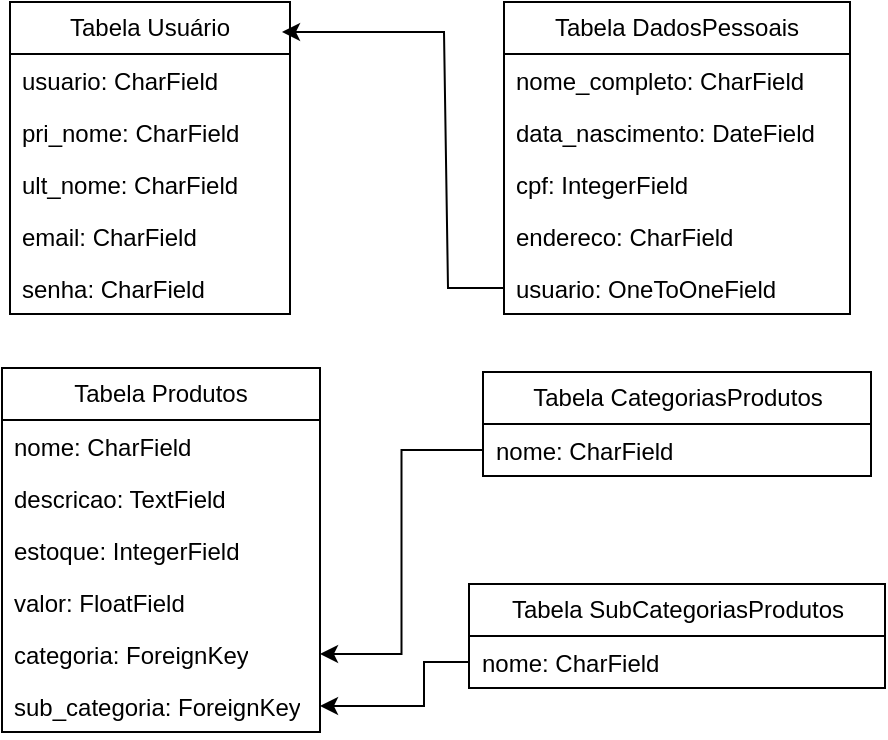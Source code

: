 <mxfile version="24.3.1" type="device">
  <diagram name="Página-1" id="iWNN3SrkNmbKM9wTryIM">
    <mxGraphModel dx="794" dy="462" grid="0" gridSize="10" guides="1" tooltips="1" connect="1" arrows="1" fold="1" page="1" pageScale="1" pageWidth="827" pageHeight="1169" math="0" shadow="0">
      <root>
        <mxCell id="0" />
        <mxCell id="1" parent="0" />
        <mxCell id="tX0xH6fjhVIFUlUsR6Wg-1" value="&lt;div&gt;Tabela Usuário&lt;/div&gt;" style="swimlane;fontStyle=0;childLayout=stackLayout;horizontal=1;startSize=26;fillColor=none;horizontalStack=0;resizeParent=1;resizeParentMax=0;resizeLast=0;collapsible=1;marginBottom=0;whiteSpace=wrap;html=1;" vertex="1" parent="1">
          <mxGeometry x="70" y="132" width="140" height="156" as="geometry" />
        </mxCell>
        <mxCell id="tX0xH6fjhVIFUlUsR6Wg-2" value="usuario: CharField" style="text;strokeColor=none;fillColor=none;align=left;verticalAlign=top;spacingLeft=4;spacingRight=4;overflow=hidden;rotatable=0;points=[[0,0.5],[1,0.5]];portConstraint=eastwest;whiteSpace=wrap;html=1;" vertex="1" parent="tX0xH6fjhVIFUlUsR6Wg-1">
          <mxGeometry y="26" width="140" height="26" as="geometry" />
        </mxCell>
        <mxCell id="tX0xH6fjhVIFUlUsR6Wg-3" value="pri_nome: CharField" style="text;strokeColor=none;fillColor=none;align=left;verticalAlign=top;spacingLeft=4;spacingRight=4;overflow=hidden;rotatable=0;points=[[0,0.5],[1,0.5]];portConstraint=eastwest;whiteSpace=wrap;html=1;" vertex="1" parent="tX0xH6fjhVIFUlUsR6Wg-1">
          <mxGeometry y="52" width="140" height="26" as="geometry" />
        </mxCell>
        <mxCell id="tX0xH6fjhVIFUlUsR6Wg-5" value="ult_nome: CharField" style="text;strokeColor=none;fillColor=none;align=left;verticalAlign=top;spacingLeft=4;spacingRight=4;overflow=hidden;rotatable=0;points=[[0,0.5],[1,0.5]];portConstraint=eastwest;whiteSpace=wrap;html=1;" vertex="1" parent="tX0xH6fjhVIFUlUsR6Wg-1">
          <mxGeometry y="78" width="140" height="26" as="geometry" />
        </mxCell>
        <mxCell id="tX0xH6fjhVIFUlUsR6Wg-4" value="email: CharField" style="text;strokeColor=none;fillColor=none;align=left;verticalAlign=top;spacingLeft=4;spacingRight=4;overflow=hidden;rotatable=0;points=[[0,0.5],[1,0.5]];portConstraint=eastwest;whiteSpace=wrap;html=1;" vertex="1" parent="tX0xH6fjhVIFUlUsR6Wg-1">
          <mxGeometry y="104" width="140" height="26" as="geometry" />
        </mxCell>
        <mxCell id="tX0xH6fjhVIFUlUsR6Wg-6" value="senha: CharField" style="text;strokeColor=none;fillColor=none;align=left;verticalAlign=top;spacingLeft=4;spacingRight=4;overflow=hidden;rotatable=0;points=[[0,0.5],[1,0.5]];portConstraint=eastwest;whiteSpace=wrap;html=1;" vertex="1" parent="tX0xH6fjhVIFUlUsR6Wg-1">
          <mxGeometry y="130" width="140" height="26" as="geometry" />
        </mxCell>
        <mxCell id="tX0xH6fjhVIFUlUsR6Wg-7" value="Tabela DadosPessoais" style="swimlane;fontStyle=0;childLayout=stackLayout;horizontal=1;startSize=26;fillColor=none;horizontalStack=0;resizeParent=1;resizeParentMax=0;resizeLast=0;collapsible=1;marginBottom=0;whiteSpace=wrap;html=1;" vertex="1" parent="1">
          <mxGeometry x="317" y="132" width="173" height="156" as="geometry">
            <mxRectangle x="317" y="132" width="165" height="26" as="alternateBounds" />
          </mxGeometry>
        </mxCell>
        <mxCell id="tX0xH6fjhVIFUlUsR6Wg-8" value="nome_completo: CharField" style="text;strokeColor=none;fillColor=none;align=left;verticalAlign=top;spacingLeft=4;spacingRight=4;overflow=hidden;rotatable=0;points=[[0,0.5],[1,0.5]];portConstraint=eastwest;whiteSpace=wrap;html=1;" vertex="1" parent="tX0xH6fjhVIFUlUsR6Wg-7">
          <mxGeometry y="26" width="173" height="26" as="geometry" />
        </mxCell>
        <mxCell id="tX0xH6fjhVIFUlUsR6Wg-9" value="data_nascimento: DateField" style="text;strokeColor=none;fillColor=none;align=left;verticalAlign=top;spacingLeft=4;spacingRight=4;overflow=hidden;rotatable=0;points=[[0,0.5],[1,0.5]];portConstraint=eastwest;whiteSpace=wrap;html=1;" vertex="1" parent="tX0xH6fjhVIFUlUsR6Wg-7">
          <mxGeometry y="52" width="173" height="26" as="geometry" />
        </mxCell>
        <mxCell id="tX0xH6fjhVIFUlUsR6Wg-10" value="cpf: IntegerField" style="text;strokeColor=none;fillColor=none;align=left;verticalAlign=top;spacingLeft=4;spacingRight=4;overflow=hidden;rotatable=0;points=[[0,0.5],[1,0.5]];portConstraint=eastwest;whiteSpace=wrap;html=1;" vertex="1" parent="tX0xH6fjhVIFUlUsR6Wg-7">
          <mxGeometry y="78" width="173" height="26" as="geometry" />
        </mxCell>
        <mxCell id="tX0xH6fjhVIFUlUsR6Wg-11" value="endereco: CharField" style="text;strokeColor=none;fillColor=none;align=left;verticalAlign=top;spacingLeft=4;spacingRight=4;overflow=hidden;rotatable=0;points=[[0,0.5],[1,0.5]];portConstraint=eastwest;whiteSpace=wrap;html=1;" vertex="1" parent="tX0xH6fjhVIFUlUsR6Wg-7">
          <mxGeometry y="104" width="173" height="26" as="geometry" />
        </mxCell>
        <mxCell id="tX0xH6fjhVIFUlUsR6Wg-12" value="usuario: OneToOneField" style="text;strokeColor=none;fillColor=none;align=left;verticalAlign=top;spacingLeft=4;spacingRight=4;overflow=hidden;rotatable=0;points=[[0,0.5],[1,0.5]];portConstraint=eastwest;whiteSpace=wrap;html=1;" vertex="1" parent="tX0xH6fjhVIFUlUsR6Wg-7">
          <mxGeometry y="130" width="173" height="26" as="geometry" />
        </mxCell>
        <mxCell id="tX0xH6fjhVIFUlUsR6Wg-13" value="Tabela Produtos" style="swimlane;fontStyle=0;childLayout=stackLayout;horizontal=1;startSize=26;fillColor=none;horizontalStack=0;resizeParent=1;resizeParentMax=0;resizeLast=0;collapsible=1;marginBottom=0;whiteSpace=wrap;html=1;" vertex="1" parent="1">
          <mxGeometry x="66" y="315" width="159" height="182" as="geometry" />
        </mxCell>
        <mxCell id="tX0xH6fjhVIFUlUsR6Wg-14" value="nome: CharField" style="text;strokeColor=none;fillColor=none;align=left;verticalAlign=top;spacingLeft=4;spacingRight=4;overflow=hidden;rotatable=0;points=[[0,0.5],[1,0.5]];portConstraint=eastwest;whiteSpace=wrap;html=1;" vertex="1" parent="tX0xH6fjhVIFUlUsR6Wg-13">
          <mxGeometry y="26" width="159" height="26" as="geometry" />
        </mxCell>
        <mxCell id="tX0xH6fjhVIFUlUsR6Wg-15" value="descricao: TextField" style="text;strokeColor=none;fillColor=none;align=left;verticalAlign=top;spacingLeft=4;spacingRight=4;overflow=hidden;rotatable=0;points=[[0,0.5],[1,0.5]];portConstraint=eastwest;whiteSpace=wrap;html=1;" vertex="1" parent="tX0xH6fjhVIFUlUsR6Wg-13">
          <mxGeometry y="52" width="159" height="26" as="geometry" />
        </mxCell>
        <mxCell id="tX0xH6fjhVIFUlUsR6Wg-16" value="estoque: IntegerField" style="text;strokeColor=none;fillColor=none;align=left;verticalAlign=top;spacingLeft=4;spacingRight=4;overflow=hidden;rotatable=0;points=[[0,0.5],[1,0.5]];portConstraint=eastwest;whiteSpace=wrap;html=1;" vertex="1" parent="tX0xH6fjhVIFUlUsR6Wg-13">
          <mxGeometry y="78" width="159" height="26" as="geometry" />
        </mxCell>
        <mxCell id="tX0xH6fjhVIFUlUsR6Wg-17" value="valor: FloatField" style="text;strokeColor=none;fillColor=none;align=left;verticalAlign=top;spacingLeft=4;spacingRight=4;overflow=hidden;rotatable=0;points=[[0,0.5],[1,0.5]];portConstraint=eastwest;whiteSpace=wrap;html=1;" vertex="1" parent="tX0xH6fjhVIFUlUsR6Wg-13">
          <mxGeometry y="104" width="159" height="26" as="geometry" />
        </mxCell>
        <mxCell id="tX0xH6fjhVIFUlUsR6Wg-18" value="categoria: ForeignKey" style="text;strokeColor=none;fillColor=none;align=left;verticalAlign=top;spacingLeft=4;spacingRight=4;overflow=hidden;rotatable=0;points=[[0,0.5],[1,0.5]];portConstraint=eastwest;whiteSpace=wrap;html=1;" vertex="1" parent="tX0xH6fjhVIFUlUsR6Wg-13">
          <mxGeometry y="130" width="159" height="26" as="geometry" />
        </mxCell>
        <mxCell id="tX0xH6fjhVIFUlUsR6Wg-25" value="sub_categoria: ForeignKey" style="text;strokeColor=none;fillColor=none;align=left;verticalAlign=top;spacingLeft=4;spacingRight=4;overflow=hidden;rotatable=0;points=[[0,0.5],[1,0.5]];portConstraint=eastwest;whiteSpace=wrap;html=1;" vertex="1" parent="tX0xH6fjhVIFUlUsR6Wg-13">
          <mxGeometry y="156" width="159" height="26" as="geometry" />
        </mxCell>
        <mxCell id="tX0xH6fjhVIFUlUsR6Wg-19" value="Tabela CategoriasProdutos" style="swimlane;fontStyle=0;childLayout=stackLayout;horizontal=1;startSize=26;fillColor=none;horizontalStack=0;resizeParent=1;resizeParentMax=0;resizeLast=0;collapsible=1;marginBottom=0;whiteSpace=wrap;html=1;" vertex="1" parent="1">
          <mxGeometry x="306.5" y="317" width="194" height="52" as="geometry" />
        </mxCell>
        <mxCell id="tX0xH6fjhVIFUlUsR6Wg-20" value="nome: CharField" style="text;strokeColor=none;fillColor=none;align=left;verticalAlign=top;spacingLeft=4;spacingRight=4;overflow=hidden;rotatable=0;points=[[0,0.5],[1,0.5]];portConstraint=eastwest;whiteSpace=wrap;html=1;" vertex="1" parent="tX0xH6fjhVIFUlUsR6Wg-19">
          <mxGeometry y="26" width="194" height="26" as="geometry" />
        </mxCell>
        <mxCell id="tX0xH6fjhVIFUlUsR6Wg-23" value="Tabela SubCategoriasProdutos" style="swimlane;fontStyle=0;childLayout=stackLayout;horizontal=1;startSize=26;fillColor=none;horizontalStack=0;resizeParent=1;resizeParentMax=0;resizeLast=0;collapsible=1;marginBottom=0;whiteSpace=wrap;html=1;" vertex="1" parent="1">
          <mxGeometry x="299.5" y="423" width="208" height="52" as="geometry" />
        </mxCell>
        <mxCell id="tX0xH6fjhVIFUlUsR6Wg-24" value="nome: CharField" style="text;strokeColor=none;fillColor=none;align=left;verticalAlign=top;spacingLeft=4;spacingRight=4;overflow=hidden;rotatable=0;points=[[0,0.5],[1,0.5]];portConstraint=eastwest;whiteSpace=wrap;html=1;" vertex="1" parent="tX0xH6fjhVIFUlUsR6Wg-23">
          <mxGeometry y="26" width="208" height="26" as="geometry" />
        </mxCell>
        <mxCell id="tX0xH6fjhVIFUlUsR6Wg-26" value="" style="endArrow=classic;html=1;rounded=0;exitX=0;exitY=0.5;exitDx=0;exitDy=0;" edge="1" parent="1" source="tX0xH6fjhVIFUlUsR6Wg-12">
          <mxGeometry width="50" height="50" relative="1" as="geometry">
            <mxPoint x="252" y="390" as="sourcePoint" />
            <mxPoint x="206" y="147" as="targetPoint" />
            <Array as="points">
              <mxPoint x="289" y="275" />
              <mxPoint x="287" y="147" />
            </Array>
          </mxGeometry>
        </mxCell>
        <mxCell id="tX0xH6fjhVIFUlUsR6Wg-27" style="edgeStyle=orthogonalEdgeStyle;rounded=0;orthogonalLoop=1;jettySize=auto;html=1;exitX=0;exitY=0.5;exitDx=0;exitDy=0;entryX=1;entryY=0.5;entryDx=0;entryDy=0;" edge="1" parent="1" source="tX0xH6fjhVIFUlUsR6Wg-20" target="tX0xH6fjhVIFUlUsR6Wg-18">
          <mxGeometry relative="1" as="geometry" />
        </mxCell>
        <mxCell id="tX0xH6fjhVIFUlUsR6Wg-28" style="edgeStyle=orthogonalEdgeStyle;rounded=0;orthogonalLoop=1;jettySize=auto;html=1;exitX=0;exitY=0.5;exitDx=0;exitDy=0;entryX=1;entryY=0.5;entryDx=0;entryDy=0;" edge="1" parent="1" source="tX0xH6fjhVIFUlUsR6Wg-24" target="tX0xH6fjhVIFUlUsR6Wg-25">
          <mxGeometry relative="1" as="geometry">
            <Array as="points">
              <mxPoint x="277" y="462" />
              <mxPoint x="277" y="484" />
            </Array>
          </mxGeometry>
        </mxCell>
      </root>
    </mxGraphModel>
  </diagram>
</mxfile>
